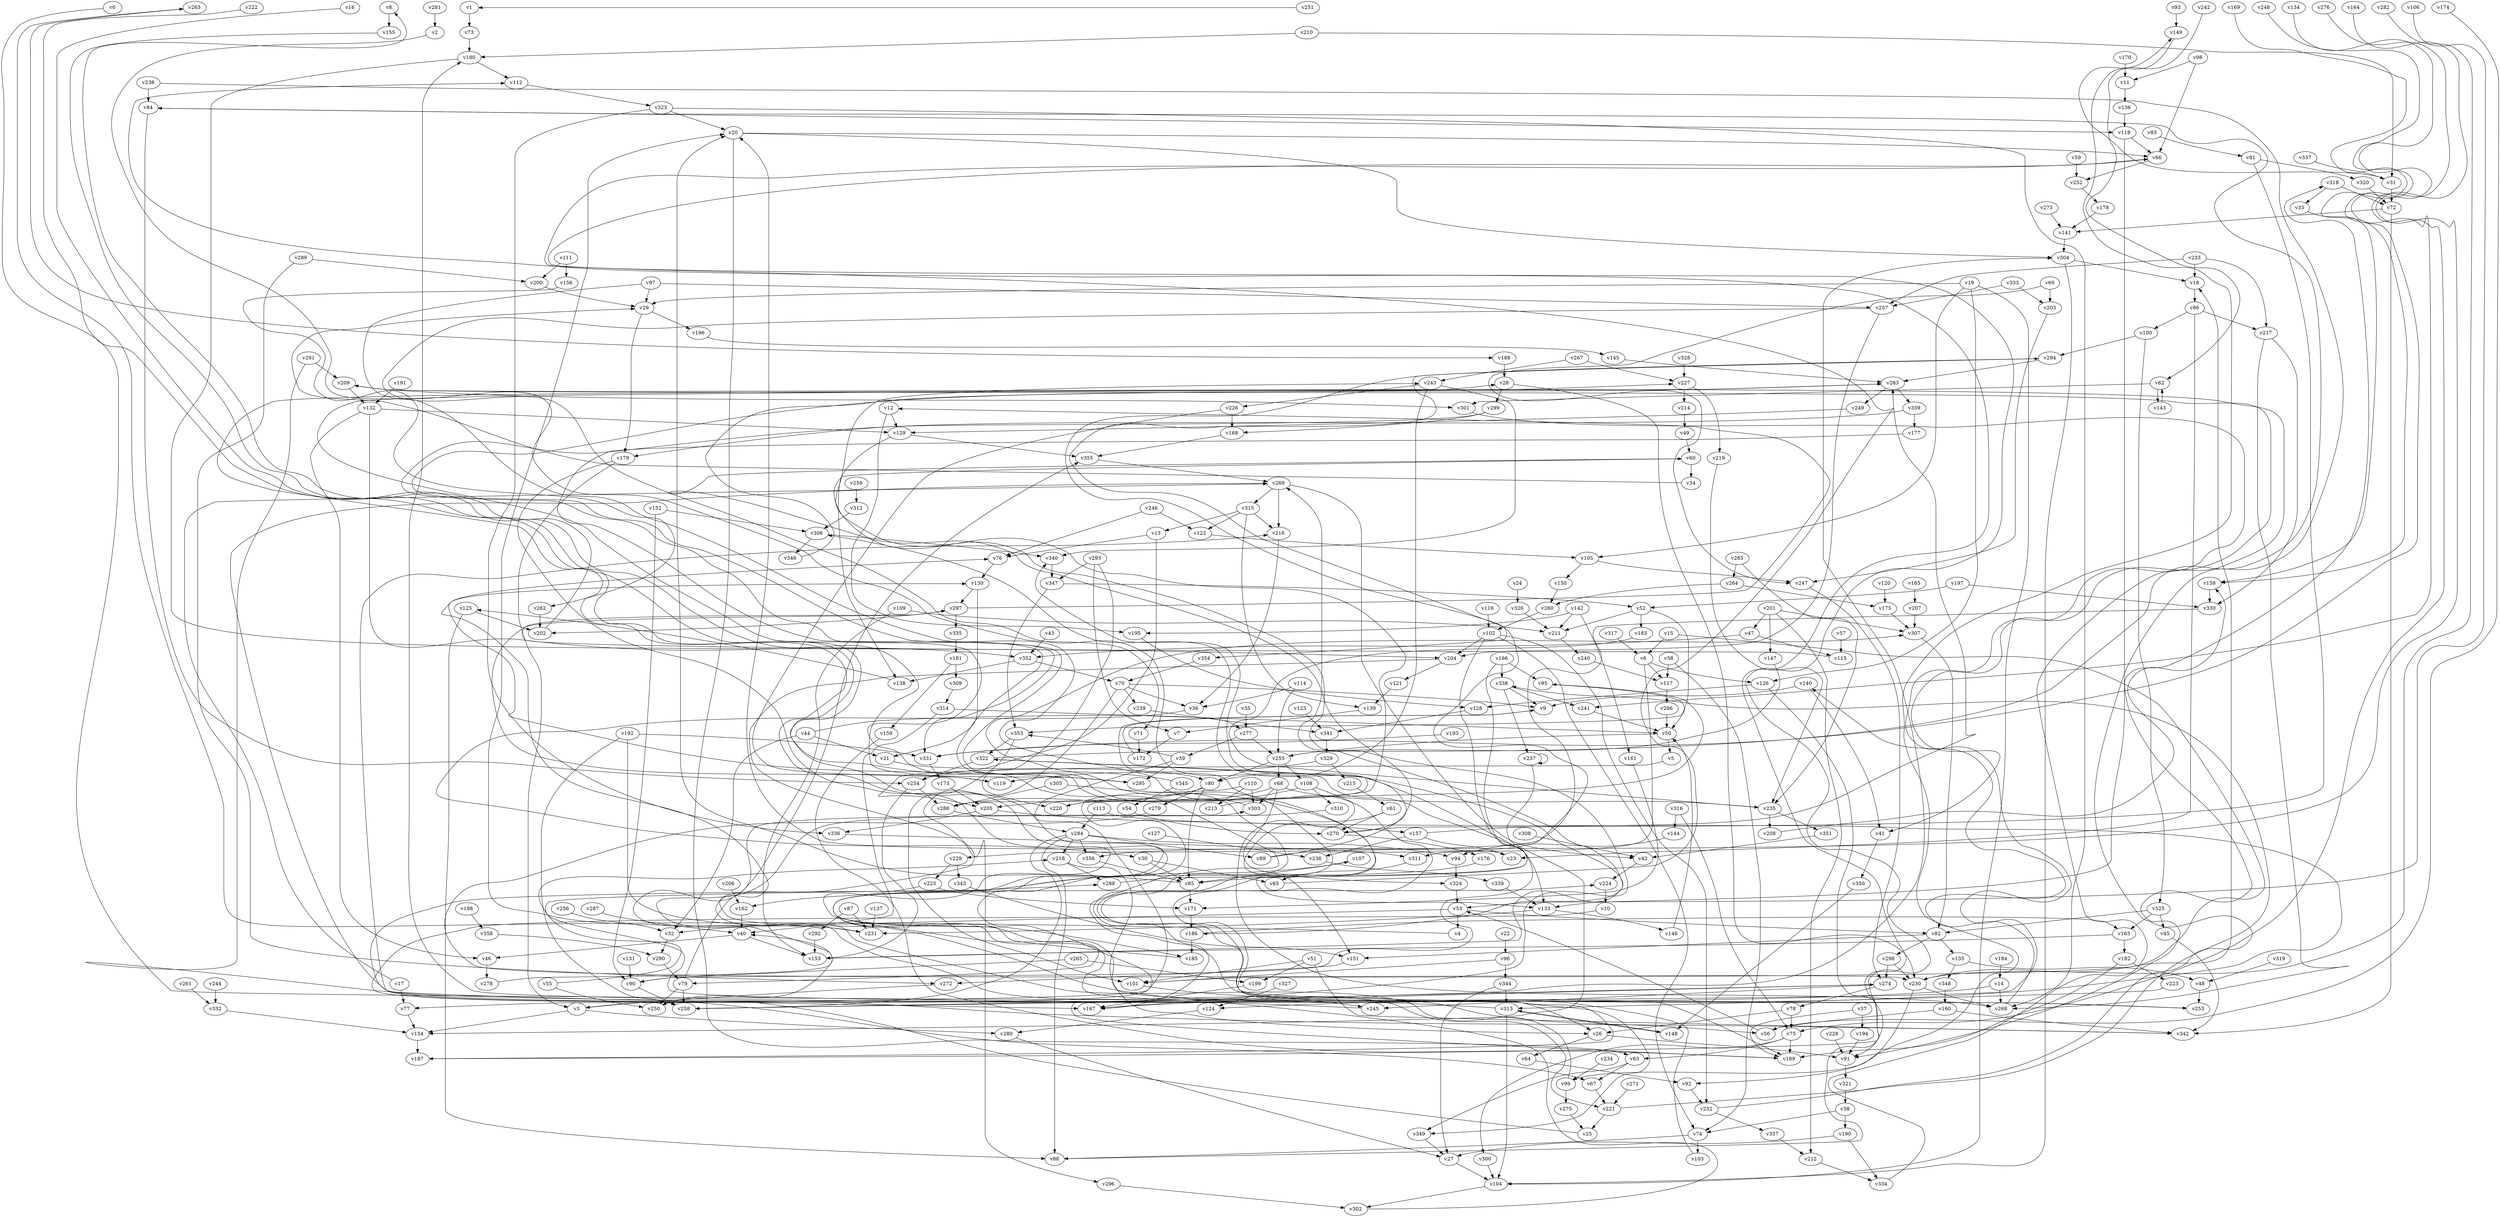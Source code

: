 // Benchmark game 531 - 360 vertices
// time_bound: 152
// targets: v273
digraph G {
    v0 [name="v0", player=0];
    v1 [name="v1", player=0];
    v2 [name="v2", player=0];
    v3 [name="v3", player=1];
    v4 [name="v4", player=1];
    v5 [name="v5", player=0];
    v6 [name="v6", player=0];
    v7 [name="v7", player=1];
    v8 [name="v8", player=0];
    v9 [name="v9", player=1];
    v10 [name="v10", player=1];
    v11 [name="v11", player=0];
    v12 [name="v12", player=1];
    v13 [name="v13", player=1];
    v14 [name="v14", player=0];
    v15 [name="v15", player=1];
    v16 [name="v16", player=0];
    v17 [name="v17", player=0];
    v18 [name="v18", player=0];
    v19 [name="v19", player=0];
    v20 [name="v20", player=1];
    v21 [name="v21", player=0];
    v22 [name="v22", player=0];
    v23 [name="v23", player=0];
    v24 [name="v24", player=0];
    v25 [name="v25", player=0];
    v26 [name="v26", player=0];
    v27 [name="v27", player=0];
    v28 [name="v28", player=0];
    v29 [name="v29", player=0];
    v30 [name="v30", player=0];
    v31 [name="v31", player=1];
    v32 [name="v32", player=0];
    v33 [name="v33", player=0];
    v34 [name="v34", player=1];
    v35 [name="v35", player=0];
    v36 [name="v36", player=1];
    v37 [name="v37", player=0];
    v38 [name="v38", player=0];
    v39 [name="v39", player=1];
    v40 [name="v40", player=1];
    v41 [name="v41", player=0];
    v42 [name="v42", player=1];
    v43 [name="v43", player=1];
    v44 [name="v44", player=1];
    v45 [name="v45", player=0];
    v46 [name="v46", player=0];
    v47 [name="v47", player=1];
    v48 [name="v48", player=0];
    v49 [name="v49", player=0];
    v50 [name="v50", player=1];
    v51 [name="v51", player=1];
    v52 [name="v52", player=0];
    v53 [name="v53", player=0];
    v54 [name="v54", player=1];
    v55 [name="v55", player=1];
    v56 [name="v56", player=1];
    v57 [name="v57", player=0];
    v58 [name="v58", player=0];
    v59 [name="v59", player=1];
    v60 [name="v60", player=0];
    v61 [name="v61", player=1];
    v62 [name="v62", player=1];
    v63 [name="v63", player=0];
    v64 [name="v64", player=1];
    v65 [name="v65", player=0];
    v66 [name="v66", player=0];
    v67 [name="v67", player=1];
    v68 [name="v68", player=1];
    v69 [name="v69", player=1];
    v70 [name="v70", player=1];
    v71 [name="v71", player=1];
    v72 [name="v72", player=0];
    v73 [name="v73", player=0];
    v74 [name="v74", player=0];
    v75 [name="v75", player=0];
    v76 [name="v76", player=1];
    v77 [name="v77", player=1];
    v78 [name="v78", player=1];
    v79 [name="v79", player=1];
    v80 [name="v80", player=1];
    v81 [name="v81", player=0];
    v82 [name="v82", player=1];
    v83 [name="v83", player=1];
    v84 [name="v84", player=1];
    v85 [name="v85", player=0];
    v86 [name="v86", player=0];
    v87 [name="v87", player=0];
    v88 [name="v88", player=0];
    v89 [name="v89", player=0];
    v90 [name="v90", player=0];
    v91 [name="v91", player=0];
    v92 [name="v92", player=0];
    v93 [name="v93", player=0];
    v94 [name="v94", player=1];
    v95 [name="v95", player=1];
    v96 [name="v96", player=0];
    v97 [name="v97", player=0];
    v98 [name="v98", player=0];
    v99 [name="v99", player=0];
    v100 [name="v100", player=1];
    v101 [name="v101", player=1];
    v102 [name="v102", player=0];
    v103 [name="v103", player=1];
    v104 [name="v104", player=0];
    v105 [name="v105", player=0];
    v106 [name="v106", player=1];
    v107 [name="v107", player=0];
    v108 [name="v108", player=0];
    v109 [name="v109", player=0];
    v110 [name="v110", player=0];
    v111 [name="v111", player=1];
    v112 [name="v112", player=0];
    v113 [name="v113", player=0];
    v114 [name="v114", player=1];
    v115 [name="v115", player=1];
    v116 [name="v116", player=0];
    v117 [name="v117", player=1];
    v118 [name="v118", player=1];
    v119 [name="v119", player=1];
    v120 [name="v120", player=1];
    v121 [name="v121", player=1];
    v122 [name="v122", player=1];
    v123 [name="v123", player=1];
    v124 [name="v124", player=1];
    v125 [name="v125", player=1];
    v126 [name="v126", player=0];
    v127 [name="v127", player=0];
    v128 [name="v128", player=0];
    v129 [name="v129", player=1];
    v130 [name="v130", player=1];
    v131 [name="v131", player=1];
    v132 [name="v132", player=1];
    v133 [name="v133", player=1];
    v134 [name="v134", player=1];
    v135 [name="v135", player=1];
    v136 [name="v136", player=0];
    v137 [name="v137", player=0];
    v138 [name="v138", player=1];
    v139 [name="v139", player=1];
    v140 [name="v140", player=0];
    v141 [name="v141", player=0];
    v142 [name="v142", player=1];
    v143 [name="v143", player=0];
    v144 [name="v144", player=0];
    v145 [name="v145", player=1];
    v146 [name="v146", player=0];
    v147 [name="v147", player=0];
    v148 [name="v148", player=1];
    v149 [name="v149", player=1];
    v150 [name="v150", player=0];
    v151 [name="v151", player=1];
    v152 [name="v152", player=0];
    v153 [name="v153", player=1];
    v154 [name="v154", player=1];
    v155 [name="v155", player=0];
    v156 [name="v156", player=1];
    v157 [name="v157", player=1];
    v158 [name="v158", player=1];
    v159 [name="v159", player=1];
    v160 [name="v160", player=1];
    v161 [name="v161", player=0];
    v162 [name="v162", player=1];
    v163 [name="v163", player=0];
    v164 [name="v164", player=0];
    v165 [name="v165", player=1];
    v166 [name="v166", player=1];
    v167 [name="v167", player=1];
    v168 [name="v168", player=1];
    v169 [name="v169", player=0];
    v170 [name="v170", player=0];
    v171 [name="v171", player=1];
    v172 [name="v172", player=1];
    v173 [name="v173", player=1];
    v174 [name="v174", player=0];
    v175 [name="v175", player=1];
    v176 [name="v176", player=0];
    v177 [name="v177", player=1];
    v178 [name="v178", player=1];
    v179 [name="v179", player=0];
    v180 [name="v180", player=1];
    v181 [name="v181", player=0];
    v182 [name="v182", player=1];
    v183 [name="v183", player=1];
    v184 [name="v184", player=1];
    v185 [name="v185", player=0];
    v186 [name="v186", player=0];
    v187 [name="v187", player=0];
    v188 [name="v188", player=1];
    v189 [name="v189", player=1];
    v190 [name="v190", player=1];
    v191 [name="v191", player=0];
    v192 [name="v192", player=1];
    v193 [name="v193", player=0];
    v194 [name="v194", player=0];
    v195 [name="v195", player=0];
    v196 [name="v196", player=0];
    v197 [name="v197", player=1];
    v198 [name="v198", player=1];
    v199 [name="v199", player=1];
    v200 [name="v200", player=1];
    v201 [name="v201", player=0];
    v202 [name="v202", player=1];
    v203 [name="v203", player=1];
    v204 [name="v204", player=0];
    v205 [name="v205", player=1];
    v206 [name="v206", player=1];
    v207 [name="v207", player=0];
    v208 [name="v208", player=1];
    v209 [name="v209", player=1];
    v210 [name="v210", player=0];
    v211 [name="v211", player=0];
    v212 [name="v212", player=1];
    v213 [name="v213", player=0];
    v214 [name="v214", player=0];
    v215 [name="v215", player=1];
    v216 [name="v216", player=0];
    v217 [name="v217", player=1];
    v218 [name="v218", player=1];
    v219 [name="v219", player=0];
    v220 [name="v220", player=0];
    v221 [name="v221", player=0];
    v222 [name="v222", player=1];
    v223 [name="v223", player=1];
    v224 [name="v224", player=0];
    v225 [name="v225", player=0];
    v226 [name="v226", player=0];
    v227 [name="v227", player=0];
    v228 [name="v228", player=0];
    v229 [name="v229", player=1];
    v230 [name="v230", player=1];
    v231 [name="v231", player=0];
    v232 [name="v232", player=1];
    v233 [name="v233", player=0];
    v234 [name="v234", player=1];
    v235 [name="v235", player=0];
    v236 [name="v236", player=1];
    v237 [name="v237", player=0];
    v238 [name="v238", player=0];
    v239 [name="v239", player=0];
    v240 [name="v240", player=0];
    v241 [name="v241", player=0];
    v242 [name="v242", player=1];
    v243 [name="v243", player=0];
    v244 [name="v244", player=0];
    v245 [name="v245", player=1];
    v246 [name="v246", player=1];
    v247 [name="v247", player=1];
    v248 [name="v248", player=1];
    v249 [name="v249", player=0];
    v250 [name="v250", player=1];
    v251 [name="v251", player=0];
    v252 [name="v252", player=0];
    v253 [name="v253", player=1];
    v254 [name="v254", player=1];
    v255 [name="v255", player=0];
    v256 [name="v256", player=0];
    v257 [name="v257", player=1];
    v258 [name="v258", player=0];
    v259 [name="v259", player=0];
    v260 [name="v260", player=1];
    v261 [name="v261", player=0];
    v262 [name="v262", player=0];
    v263 [name="v263", player=1];
    v264 [name="v264", player=1];
    v265 [name="v265", player=1];
    v266 [name="v266", player=0];
    v267 [name="v267", player=1];
    v268 [name="v268", player=1];
    v269 [name="v269", player=0];
    v270 [name="v270", player=1];
    v271 [name="v271", player=0];
    v272 [name="v272", player=0];
    v273 [name="v273", player=1, target=1];
    v274 [name="v274", player=0];
    v275 [name="v275", player=0];
    v276 [name="v276", player=1];
    v277 [name="v277", player=1];
    v278 [name="v278", player=1];
    v279 [name="v279", player=0];
    v280 [name="v280", player=1];
    v281 [name="v281", player=1];
    v282 [name="v282", player=0];
    v283 [name="v283", player=1];
    v284 [name="v284", player=1];
    v285 [name="v285", player=0];
    v286 [name="v286", player=0];
    v287 [name="v287", player=0];
    v288 [name="v288", player=0];
    v289 [name="v289", player=1];
    v290 [name="v290", player=0];
    v291 [name="v291", player=0];
    v292 [name="v292", player=0];
    v293 [name="v293", player=1];
    v294 [name="v294", player=0];
    v295 [name="v295", player=1];
    v296 [name="v296", player=0];
    v297 [name="v297", player=1];
    v298 [name="v298", player=1];
    v299 [name="v299", player=0];
    v300 [name="v300", player=0];
    v301 [name="v301", player=1];
    v302 [name="v302", player=1];
    v303 [name="v303", player=0];
    v304 [name="v304", player=0];
    v305 [name="v305", player=0];
    v306 [name="v306", player=0];
    v307 [name="v307", player=1];
    v308 [name="v308", player=1];
    v309 [name="v309", player=1];
    v310 [name="v310", player=0];
    v311 [name="v311", player=0];
    v312 [name="v312", player=0];
    v313 [name="v313", player=0];
    v314 [name="v314", player=0];
    v315 [name="v315", player=0];
    v316 [name="v316", player=1];
    v317 [name="v317", player=0];
    v318 [name="v318", player=0];
    v319 [name="v319", player=1];
    v320 [name="v320", player=1];
    v321 [name="v321", player=0];
    v322 [name="v322", player=1];
    v323 [name="v323", player=0];
    v324 [name="v324", player=1];
    v325 [name="v325", player=1];
    v326 [name="v326", player=1];
    v327 [name="v327", player=1];
    v328 [name="v328", player=0];
    v329 [name="v329", player=0];
    v330 [name="v330", player=0];
    v331 [name="v331", player=0];
    v332 [name="v332", player=0];
    v333 [name="v333", player=1];
    v334 [name="v334", player=1];
    v335 [name="v335", player=1];
    v336 [name="v336", player=1];
    v337 [name="v337", player=1];
    v338 [name="v338", player=0];
    v339 [name="v339", player=0];
    v340 [name="v340", player=0];
    v341 [name="v341", player=0];
    v342 [name="v342", player=0];
    v343 [name="v343", player=0];
    v344 [name="v344", player=0];
    v345 [name="v345", player=0];
    v346 [name="v346", player=0];
    v347 [name="v347", player=1];
    v348 [name="v348", player=1];
    v349 [name="v349", player=0];
    v350 [name="v350", player=1];
    v351 [name="v351", player=0];
    v352 [name="v352", player=1];
    v353 [name="v353", player=1];
    v354 [name="v354", player=0];
    v355 [name="v355", player=1];
    v356 [name="v356", player=1];
    v357 [name="v357", player=1];
    v358 [name="v358", player=1];
    v359 [name="v359", player=1];

    v0 -> v253 [constraint="t mod 5 == 4"];
    v1 -> v73;
    v2 -> v133 [constraint="t mod 2 == 1"];
    v3 -> v154;
    v4 -> v263 [constraint="t >= 2"];
    v5 -> v205 [constraint="t >= 1"];
    v6 -> v311;
    v7 -> v172;
    v8 -> v155;
    v9 -> v26 [constraint="t < 14"];
    v10 -> v67 [constraint="t >= 2"];
    v11 -> v136;
    v12 -> v195;
    v13 -> v254;
    v14 -> v258 [constraint="t mod 5 == 4"];
    v15 -> v101 [constraint="t >= 3"];
    v16 -> v187 [constraint="t >= 5"];
    v17 -> v269 [constraint="t mod 5 == 3"];
    v18 -> v86;
    v19 -> v104;
    v20 -> v63;
    v21 -> v80;
    v22 -> v96;
    v23 -> v20;
    v24 -> v326;
    v25 -> v216 [constraint="t >= 1"];
    v26 -> v91;
    v27 -> v104;
    v28 -> v230;
    v29 -> v179;
    v30 -> v65;
    v31 -> v149 [constraint="t mod 3 == 0"];
    v32 -> v290;
    v33 -> v158 [constraint="t >= 4"];
    v34 -> v29 [constraint="t >= 4"];
    v35 -> v277;
    v36 -> v30 [constraint="t mod 5 == 2"];
    v37 -> v189 [constraint="t >= 4"];
    v38 -> v190;
    v39 -> v353 [constraint="t < 5"];
    v40 -> v153;
    v41 -> v350;
    v42 -> v224;
    v43 -> v352;
    v44 -> v277 [constraint="t < 5"];
    v45 -> v342;
    v46 -> v278;
    v47 -> v352;
    v48 -> v253;
    v49 -> v60;
    v50 -> v5;
    v51 -> v199;
    v52 -> v211;
    v53 -> v82;
    v54 -> v270;
    v55 -> v288 [constraint="t < 11"];
    v56 -> v53;
    v57 -> v115;
    v58 -> v74;
    v59 -> v252;
    v60 -> v186 [constraint="t >= 2"];
    v61 -> v270;
    v62 -> v301;
    v63 -> v349 [constraint="t mod 2 == 1"];
    v64 -> v92;
    v65 -> v112 [constraint="t mod 5 == 2"];
    v66 -> v252;
    v67 -> v221;
    v68 -> v220;
    v69 -> v247 [constraint="t < 7"];
    v70 -> v296;
    v71 -> v172;
    v72 -> v342;
    v73 -> v180;
    v74 -> v88;
    v75 -> v300 [constraint="t mod 5 == 2"];
    v76 -> v130;
    v77 -> v154;
    v78 -> v75;
    v79 -> v355;
    v80 -> v286;
    v81 -> v320;
    v82 -> v298;
    v83 -> v81;
    v84 -> v254;
    v85 -> v171;
    v86 -> v23;
    v87 -> v231;
    v88 -> v66 [constraint="t mod 4 == 2"];
    v89 -> v294 [constraint="t < 11"];
    v90 -> v258;
    v91 -> v321;
    v92 -> v232;
    v93 -> v149;
    v94 -> v324;
    v95 -> v353 [constraint="t < 12"];
    v96 -> v101 [constraint="t < 9"];
    v97 -> v71 [constraint="t < 14"];
    v98 -> v11;
    v99 -> v76 [constraint="t mod 5 == 2"];
    v100 -> v294;
    v101 -> v245;
    v102 -> v133;
    v103 -> v283 [constraint="t >= 4"];
    v104 -> v302;
    v105 -> v247;
    v106 -> v53 [constraint="t >= 5"];
    v107 -> v85;
    v108 -> v310;
    v109 -> v153;
    v110 -> v3 [constraint="t >= 4"];
    v111 -> v156;
    v112 -> v323;
    v113 -> v124 [constraint="t >= 4"];
    v114 -> v36;
    v115 -> v297 [constraint="t >= 2"];
    v116 -> v102;
    v117 -> v266;
    v118 -> v66;
    v119 -> v297 [constraint="t mod 2 == 1"];
    v120 -> v175;
    v121 -> v139;
    v122 -> v105;
    v123 -> v341;
    v124 -> v280;
    v125 -> v202;
    v126 -> v91;
    v127 -> v236;
    v128 -> v341;
    v129 -> v138;
    v130 -> v297;
    v131 -> v90;
    v132 -> v46;
    v133 -> v146;
    v134 -> v241 [constraint="t < 13"];
    v135 -> v48;
    v136 -> v118;
    v137 -> v231;
    v138 -> v125 [constraint="t mod 3 == 0"];
    v139 -> v7;
    v140 -> v41;
    v141 -> v304;
    v142 -> v195;
    v143 -> v62;
    v144 -> v94;
    v145 -> v283;
    v146 -> v50;
    v147 -> v255;
    v148 -> v313 [constraint="t >= 3"];
    v149 -> v99 [constraint="t < 13"];
    v150 -> v260;
    v151 -> v272;
    v152 -> v90;
    v153 -> v322 [constraint="t >= 1"];
    v154 -> v187;
    v155 -> v295 [constraint="t < 9"];
    v156 -> v262 [constraint="t < 5"];
    v157 -> v236;
    v158 -> v330;
    v159 -> v189;
    v160 -> v56;
    v161 -> v171;
    v162 -> v40;
    v163 -> v182;
    v164 -> v356 [constraint="t mod 3 == 0"];
    v165 -> v207;
    v166 -> v85;
    v167 -> v60 [constraint="t >= 2"];
    v168 -> v355;
    v169 -> v158 [constraint="t < 8"];
    v170 -> v11;
    v171 -> v186;
    v172 -> v9 [constraint="t >= 1"];
    v173 -> v205;
    v174 -> v56 [constraint="t mod 2 == 0"];
    v175 -> v307;
    v176 -> v349 [constraint="t < 12"];
    v177 -> v167 [constraint="t mod 4 == 2"];
    v178 -> v141;
    v179 -> v79 [constraint="t >= 3"];
    v180 -> v112;
    v181 -> v309;
    v182 -> v189;
    v183 -> v235 [constraint="t < 9"];
    v184 -> v14;
    v185 -> v107 [constraint="t < 5"];
    v186 -> v163 [constraint="t >= 1"];
    v187 -> v66 [constraint="t < 9"];
    v188 -> v28;
    v189 -> v274 [constraint="t mod 5 == 4"];
    v190 -> v27;
    v191 -> v132;
    v192 -> v231;
    v193 -> v331;
    v194 -> v91;
    v195 -> v128;
    v196 -> v145;
    v197 -> v330;
    v198 -> v358;
    v199 -> v167 [constraint="t mod 4 == 0"];
    v200 -> v29;
    v201 -> v47;
    v202 -> v8 [constraint="t mod 5 == 3"];
    v203 -> v247;
    v204 -> v56 [constraint="t mod 3 == 1"];
    v205 -> v157;
    v206 -> v162;
    v207 -> v307;
    v208 -> v158 [constraint="t mod 3 == 2"];
    v209 -> v41 [constraint="t mod 5 == 1"];
    v210 -> v180;
    v211 -> v240;
    v212 -> v334;
    v213 -> v95 [constraint="t >= 3"];
    v214 -> v49;
    v215 -> v61;
    v216 -> v36;
    v217 -> v268;
    v218 -> v26;
    v219 -> v235;
    v220 -> v243 [constraint="t mod 4 == 1"];
    v221 -> v338 [constraint="t mod 5 == 2"];
    v222 -> v185 [constraint="t mod 5 == 0"];
    v223 -> v313;
    v224 -> v10;
    v225 -> v162;
    v226 -> v168;
    v227 -> v214;
    v228 -> v91;
    v229 -> v343;
    v230 -> v268;
    v231 -> v20;
    v232 -> v318 [constraint="t mod 4 == 0"];
    v233 -> v217;
    v234 -> v99;
    v235 -> v351;
    v236 -> v339;
    v237 -> v154;
    v238 -> v91 [constraint="t >= 2"];
    v239 -> v341;
    v240 -> v117;
    v241 -> v50;
    v242 -> v62 [constraint="t mod 4 == 1"];
    v243 -> v226;
    v244 -> v332;
    v245 -> v269 [constraint="t mod 2 == 1"];
    v246 -> v76;
    v247 -> v274;
    v248 -> v331 [constraint="t < 12"];
    v249 -> v129;
    v250 -> v40 [constraint="t mod 2 == 1"];
    v251 -> v1 [constraint="t mod 3 == 1"];
    v252 -> v178;
    v253 -> v307 [constraint="t mod 3 == 2"];
    v254 -> v153;
    v255 -> v68;
    v256 -> v32;
    v257 -> v90 [constraint="t mod 3 == 1"];
    v258 -> v304;
    v259 -> v312;
    v260 -> v102;
    v261 -> v332;
    v262 -> v202;
    v263 -> v188 [constraint="t < 14"];
    v264 -> v260;
    v265 -> v90;
    v266 -> v50;
    v267 -> v243;
    v268 -> v140 [constraint="t mod 2 == 1"];
    v269 -> v315;
    v270 -> v340 [constraint="t < 15"];
    v271 -> v221;
    v272 -> v3;
    v273 -> v141;
    v274 -> v245;
    v275 -> v25;
    v276 -> v75 [constraint="t mod 2 == 1"];
    v277 -> v255;
    v278 -> v303 [constraint="t mod 5 == 2"];
    v279 -> v230 [constraint="t mod 5 == 1"];
    v280 -> v27 [constraint="t mod 5 == 0"];
    v281 -> v2;
    v282 -> v230 [constraint="t < 12"];
    v283 -> v359;
    v284 -> v88;
    v285 -> v264;
    v286 -> v322 [constraint="t mod 5 == 4"];
    v287 -> v40;
    v288 -> v306 [constraint="t mod 5 == 4"];
    v289 -> v200;
    v290 -> v79;
    v291 -> v167;
    v292 -> v153;
    v293 -> v7;
    v294 -> v354 [constraint="t < 7"];
    v295 -> v130 [constraint="t < 10"];
    v296 -> v302;
    v297 -> v12 [constraint="t < 14"];
    v298 -> v274;
    v299 -> v179 [constraint="t < 7"];
    v300 -> v104;
    v301 -> v77 [constraint="t mod 3 == 0"];
    v302 -> v218 [constraint="t mod 2 == 0"];
    v303 -> v283 [constraint="t mod 2 == 0"];
    v304 -> v18;
    v305 -> v189 [constraint="t < 7"];
    v306 -> v340;
    v307 -> v82;
    v308 -> v42;
    v309 -> v314;
    v310 -> v221 [constraint="t >= 2"];
    v311 -> v65;
    v312 -> v306;
    v313 -> v148;
    v314 -> v50;
    v315 -> v122;
    v316 -> v75;
    v317 -> v6;
    v318 -> v72;
    v319 -> v48;
    v320 -> v72;
    v321 -> v38;
    v322 -> v84 [constraint="t < 6"];
    v323 -> v336;
    v324 -> v53;
    v325 -> v82;
    v326 -> v211;
    v327 -> v124;
    v328 -> v227;
    v329 -> v119;
    v330 -> v229 [constraint="t mod 4 == 2"];
    v331 -> v173;
    v332 -> v154;
    v333 -> v257;
    v334 -> v209 [constraint="t >= 1"];
    v335 -> v181;
    v336 -> v311;
    v337 -> v31;
    v338 -> v237;
    v339 -> v133;
    v340 -> v347;
    v341 -> v329;
    v342 -> v224 [constraint="t mod 3 == 0"];
    v343 -> v151;
    v344 -> v27;
    v345 -> v28 [constraint="t < 13"];
    v346 -> v227 [constraint="t >= 2"];
    v347 -> v52;
    v348 -> v160;
    v349 -> v27;
    v350 -> v148;
    v351 -> v42;
    v352 -> v70;
    v353 -> v322;
    v354 -> v70;
    v355 -> v269;
    v356 -> v85;
    v357 -> v212;
    v358 -> v290;
    v359 -> v331 [constraint="t < 8"];
    v254 -> v286;
    v60 -> v34;
    v102 -> v232;
    v274 -> v167;
    v113 -> v284;
    v130 -> v21;
    v284 -> v89;
    v190 -> v334;
    v102 -> v74;
    v315 -> v216;
    v233 -> v257;
    v114 -> v255;
    v325 -> v163;
    v180 -> v204;
    v338 -> v241;
    v265 -> v199;
    v28 -> v299;
    v52 -> v50;
    v238 -> v84;
    v70 -> v36;
    v20 -> v304;
    v108 -> v268;
    v157 -> v23;
    v74 -> v103;
    v19 -> v29;
    v201 -> v212;
    v51 -> v101;
    v323 -> v20;
    v68 -> v235;
    v132 -> v352;
    v298 -> v230;
    v29 -> v196;
    v40 -> v46;
    v325 -> v45;
    v68 -> v324;
    v52 -> v183;
    v118 -> v133;
    v192 -> v331;
    v318 -> v33;
    v14 -> v268;
    v152 -> v306;
    v70 -> v9;
    v313 -> v104;
    v315 -> v13;
    v105 -> v150;
    v102 -> v204;
    v316 -> v144;
    v96 -> v344;
    v297 -> v202;
    v313 -> v180;
    v140 -> v9;
    v19 -> v105;
    v283 -> v249;
    v19 -> v126;
    v84 -> v118;
    v132 -> v129;
    v70 -> v239;
    v30 -> v85;
    v111 -> v200;
    v17 -> v77;
    v97 -> v257;
    v39 -> v250;
    v291 -> v209;
    v75 -> v189;
    v294 -> v283;
    v232 -> v357;
    v289 -> v272;
    v285 -> v235;
    v218 -> v288;
    v142 -> v211;
    v201 -> v147;
    v47 -> v115;
    v210 -> v31;
    v63 -> v67;
    v359 -> v177;
    v15 -> v6;
    v230 -> v18;
    v304 -> v104;
    v333 -> v203;
    v284 -> v94;
    v221 -> v25;
    v293 -> v220;
    v269 -> v42;
    v80 -> v279;
    v230 -> v92;
    v192 -> v258;
    v75 -> v63;
    v82 -> v151;
    v6 -> v117;
    v269 -> v216;
    v61 -> v151;
    v347 -> v353;
    v284 -> v218;
    v69 -> v203;
    v79 -> v250;
    v157 -> v283;
    v38 -> v74;
    v133 -> v231;
    v353 -> v101;
    v72 -> v141;
    v179 -> v3;
    v89 -> v269;
    v209 -> v132;
    v352 -> v138;
    v163 -> v153;
    v305 -> v286;
    v322 -> v254;
    v86 -> v217;
    v217 -> v330;
    v227 -> v219;
    v306 -> v346;
    v44 -> v21;
    v243 -> v340;
    v323 -> v268;
    v142 -> v161;
    v205 -> v336;
    v125 -> v88;
    v129 -> v355;
    v68 -> v303;
    v293 -> v347;
    v270 -> v176;
    v82 -> v135;
    v39 -> v295;
    v62 -> v143;
    v6 -> v126;
    v201 -> v307;
    v3 -> v280;
    v197 -> v52;
    v257 -> v204;
    v20 -> v66;
    v299 -> v168;
    v338 -> v9;
    v26 -> v64;
    v31 -> v72;
    v99 -> v275;
    v135 -> v348;
    v186 -> v185;
    v86 -> v100;
    v274 -> v78;
    v267 -> v227;
    v277 -> v39;
    v226 -> v119;
    v315 -> v139;
    v246 -> v122;
    v13 -> v76;
    v87 -> v292;
    v108 -> v205;
    v98 -> v66;
    v166 -> v338;
    v50 -> v255;
    v229 -> v225;
    v78 -> v26;
    v204 -> v121;
    v264 -> v175;
    v182 -> v223;
    v166 -> v95;
    v110 -> v303;
    v80 -> v85;
    v344 -> v313;
    v243 -> v80;
    v44 -> v32;
    v97 -> v29;
    v255 -> v108;
    v297 -> v335;
    v51 -> v342;
    v79 -> v258;
    v55 -> v250;
    v255 -> v80;
    v181 -> v159;
    v233 -> v18;
    v53 -> v4;
    v329 -> v215;
    v286 -> v284;
    v209 -> v301;
    v225 -> v171;
    v284 -> v258;
    v81 -> v270;
    v12 -> v129;
    v284 -> v356;
    v126 -> v128;
    v37 -> v194;
    v53 -> v32;
    v160 -> v342;
    v237 -> v237;
    v235 -> v208;
    v110 -> v213;
    v345 -> v54;
    v109 -> v211;
    v100 -> v325;
    v85 -> v20;
    v314 -> v40;
    v58 -> v117;
}
